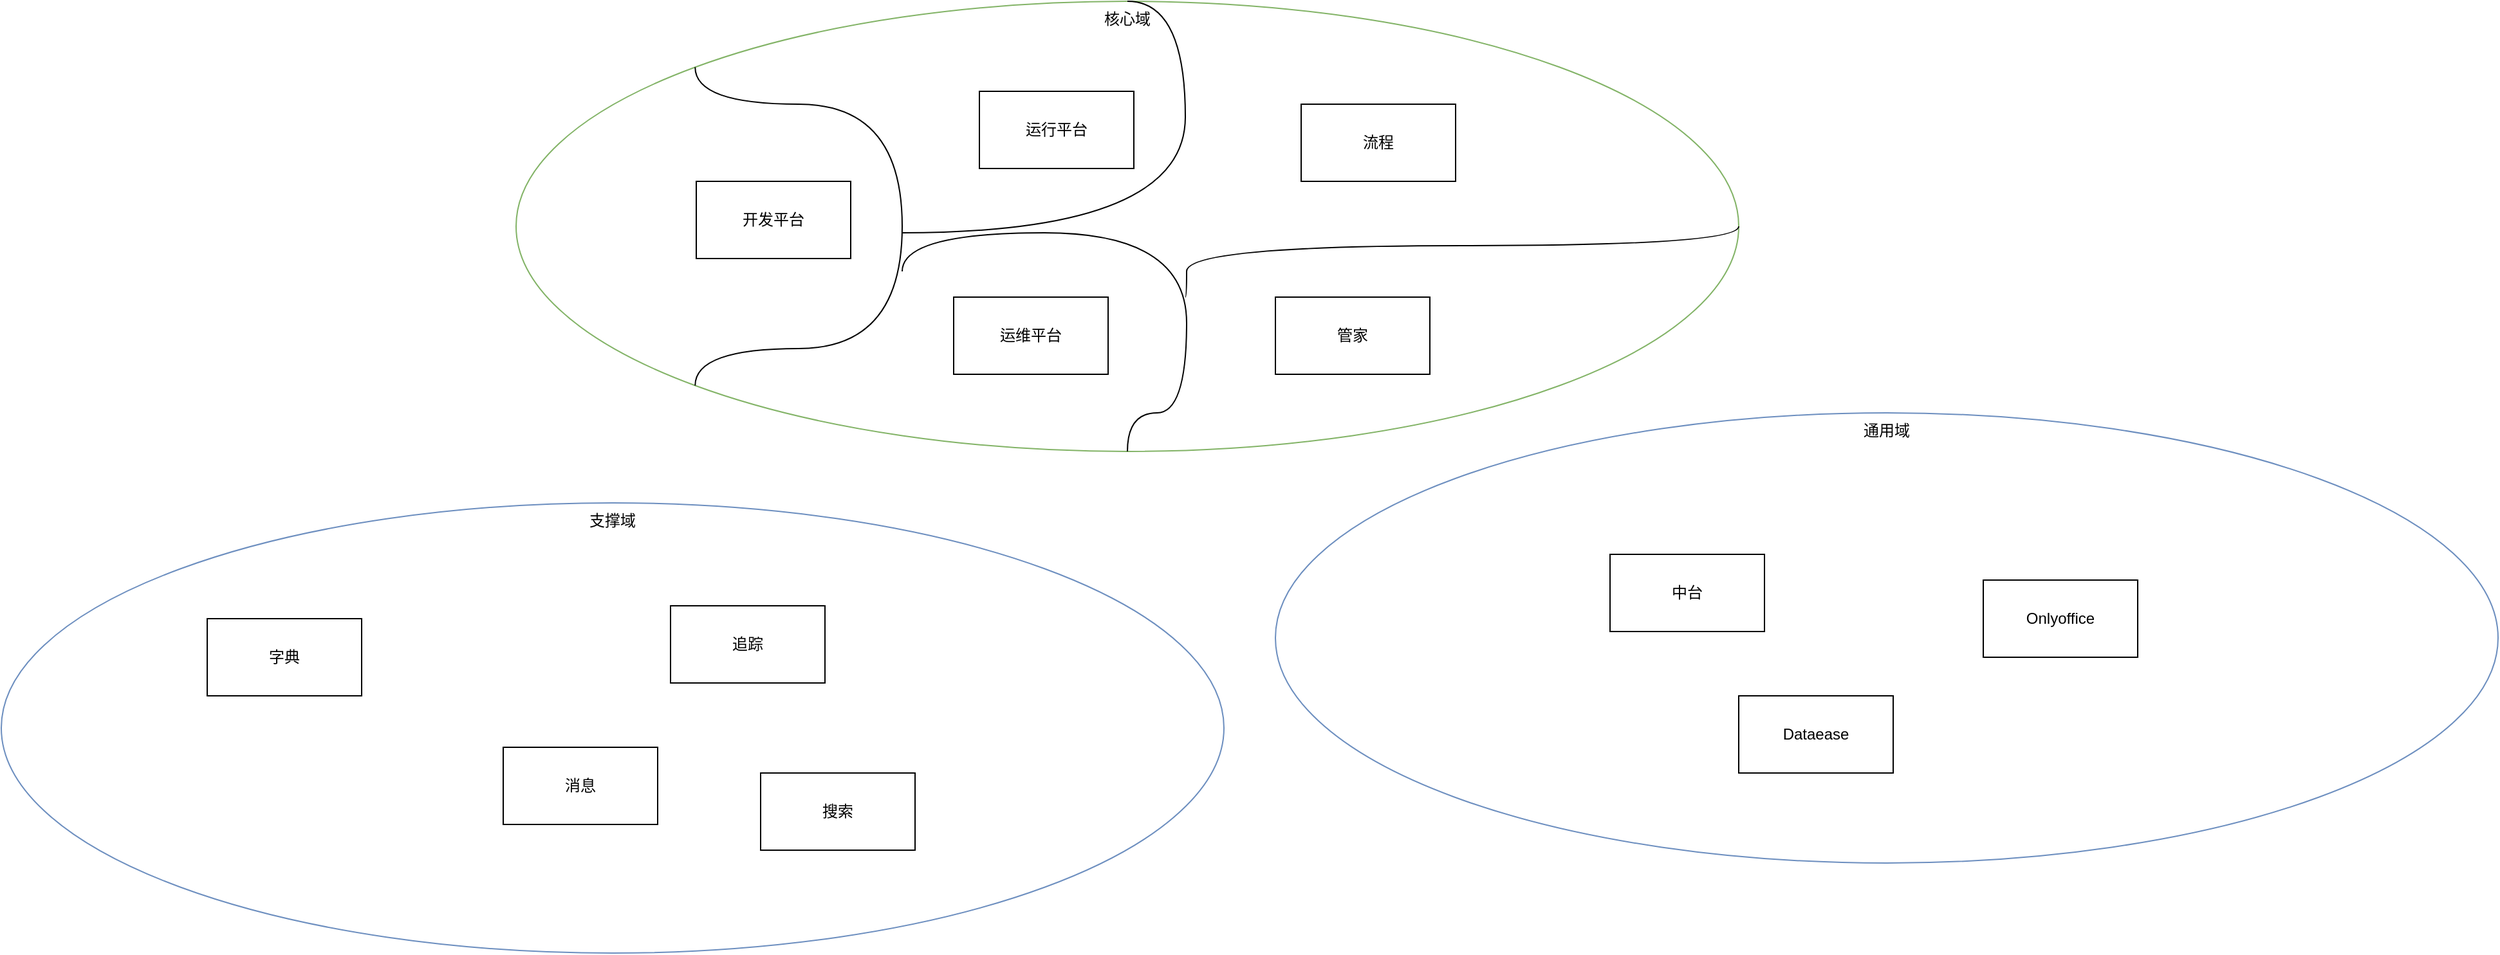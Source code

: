 <mxfile version="27.0.9">
  <diagram name="Page-1" id="UW6rt_FpUkwg98zYJ-7_">
    <mxGraphModel dx="1379" dy="959" grid="1" gridSize="10" guides="1" tooltips="1" connect="1" arrows="1" fold="1" page="1" pageScale="1" pageWidth="3300" pageHeight="4681" math="0" shadow="0">
      <root>
        <mxCell id="0" />
        <mxCell id="1" parent="0" />
        <mxCell id="TRCgqlw0FJD3P14C4py6-10" value="核心域" style="ellipse;whiteSpace=wrap;html=1;fillColor=none;strokeColor=#82b366;verticalAlign=top;movable=1;resizable=1;rotatable=1;deletable=1;editable=1;locked=0;connectable=1;" vertex="1" parent="1">
          <mxGeometry x="1500" y="350" width="950" height="350" as="geometry" />
        </mxCell>
        <mxCell id="TRCgqlw0FJD3P14C4py6-22" style="edgeStyle=orthogonalEdgeStyle;shape=connector;curved=1;rounded=0;orthogonalLoop=1;jettySize=auto;html=1;exitX=1;exitY=0.5;exitDx=0;exitDy=0;strokeColor=default;align=center;verticalAlign=middle;fontFamily=Helvetica;fontSize=11;fontColor=default;labelBackgroundColor=default;endArrow=none;endFill=1;startFill=0;" edge="1" parent="1" source="TRCgqlw0FJD3P14C4py6-10">
          <mxGeometry relative="1" as="geometry">
            <mxPoint x="2020" y="580.0" as="targetPoint" />
            <Array as="points">
              <mxPoint x="2450" y="540" />
              <mxPoint x="2021" y="540" />
              <mxPoint x="2021" y="580" />
            </Array>
          </mxGeometry>
        </mxCell>
        <mxCell id="TRCgqlw0FJD3P14C4py6-21" style="edgeStyle=orthogonalEdgeStyle;shape=connector;curved=1;rounded=0;orthogonalLoop=1;jettySize=auto;html=1;exitX=0.5;exitY=1;exitDx=0;exitDy=0;strokeColor=default;align=center;verticalAlign=middle;fontFamily=Helvetica;fontSize=11;fontColor=default;labelBackgroundColor=default;endArrow=none;endFill=1;startFill=0;" edge="1" parent="1" source="TRCgqlw0FJD3P14C4py6-10">
          <mxGeometry relative="1" as="geometry">
            <mxPoint x="1800" y="560" as="targetPoint" />
            <Array as="points">
              <mxPoint x="1975" y="670" />
              <mxPoint x="2021" y="670" />
              <mxPoint x="2021" y="530" />
            </Array>
          </mxGeometry>
        </mxCell>
        <mxCell id="TRCgqlw0FJD3P14C4py6-11" value="支撑域" style="ellipse;whiteSpace=wrap;html=1;fillColor=none;strokeColor=#6c8ebf;verticalAlign=top;" vertex="1" parent="1">
          <mxGeometry x="1100" y="740" width="950" height="350" as="geometry" />
        </mxCell>
        <mxCell id="TRCgqlw0FJD3P14C4py6-20" style="edgeStyle=orthogonalEdgeStyle;curved=1;rounded=0;orthogonalLoop=1;jettySize=auto;html=1;exitX=0.5;exitY=0;exitDx=0;exitDy=0;startArrow=none;endArrow=none;startFill=0;" edge="1" parent="1" source="TRCgqlw0FJD3P14C4py6-10">
          <mxGeometry relative="1" as="geometry">
            <mxPoint x="1800" y="530.0" as="targetPoint" />
            <Array as="points">
              <mxPoint x="2020" y="350" />
              <mxPoint x="2020" y="530" />
            </Array>
          </mxGeometry>
        </mxCell>
        <mxCell id="TRCgqlw0FJD3P14C4py6-1" value="开发平台" style="rounded=0;whiteSpace=wrap;html=1;" vertex="1" parent="1">
          <mxGeometry x="1640" y="490" width="120" height="60" as="geometry" />
        </mxCell>
        <mxCell id="TRCgqlw0FJD3P14C4py6-2" value="运行平台" style="rounded=0;whiteSpace=wrap;html=1;" vertex="1" parent="1">
          <mxGeometry x="1860" y="420" width="120" height="60" as="geometry" />
        </mxCell>
        <mxCell id="TRCgqlw0FJD3P14C4py6-3" value="流程" style="rounded=0;whiteSpace=wrap;html=1;" vertex="1" parent="1">
          <mxGeometry x="2110" y="430" width="120" height="60" as="geometry" />
        </mxCell>
        <mxCell id="TRCgqlw0FJD3P14C4py6-4" value="运维平台" style="rounded=0;whiteSpace=wrap;html=1;" vertex="1" parent="1">
          <mxGeometry x="1840" y="580" width="120" height="60" as="geometry" />
        </mxCell>
        <mxCell id="TRCgqlw0FJD3P14C4py6-5" value="管家" style="rounded=0;whiteSpace=wrap;html=1;" vertex="1" parent="1">
          <mxGeometry x="2090" y="580" width="120" height="60" as="geometry" />
        </mxCell>
        <mxCell id="TRCgqlw0FJD3P14C4py6-6" value="字典" style="rounded=0;whiteSpace=wrap;html=1;" vertex="1" parent="1">
          <mxGeometry x="1260" y="830" width="120" height="60" as="geometry" />
        </mxCell>
        <mxCell id="TRCgqlw0FJD3P14C4py6-7" value="追踪" style="rounded=0;whiteSpace=wrap;html=1;" vertex="1" parent="1">
          <mxGeometry x="1620" y="820" width="120" height="60" as="geometry" />
        </mxCell>
        <mxCell id="TRCgqlw0FJD3P14C4py6-8" value="消息" style="rounded=0;whiteSpace=wrap;html=1;" vertex="1" parent="1">
          <mxGeometry x="1490" y="930" width="120" height="60" as="geometry" />
        </mxCell>
        <mxCell id="TRCgqlw0FJD3P14C4py6-9" value="搜索" style="rounded=0;whiteSpace=wrap;html=1;" vertex="1" parent="1">
          <mxGeometry x="1690" y="950" width="120" height="60" as="geometry" />
        </mxCell>
        <mxCell id="TRCgqlw0FJD3P14C4py6-12" value="通用域" style="ellipse;whiteSpace=wrap;html=1;fillColor=none;strokeColor=#6c8ebf;verticalAlign=top;" vertex="1" parent="1">
          <mxGeometry x="2090" y="670" width="950" height="350" as="geometry" />
        </mxCell>
        <mxCell id="TRCgqlw0FJD3P14C4py6-13" value="中台" style="rounded=0;whiteSpace=wrap;html=1;" vertex="1" parent="1">
          <mxGeometry x="2350" y="780" width="120" height="60" as="geometry" />
        </mxCell>
        <mxCell id="TRCgqlw0FJD3P14C4py6-17" value="Dataease" style="rounded=0;whiteSpace=wrap;html=1;" vertex="1" parent="1">
          <mxGeometry x="2450" y="890" width="120" height="60" as="geometry" />
        </mxCell>
        <mxCell id="TRCgqlw0FJD3P14C4py6-18" value="Onlyoffice" style="rounded=0;whiteSpace=wrap;html=1;" vertex="1" parent="1">
          <mxGeometry x="2640" y="800" width="120" height="60" as="geometry" />
        </mxCell>
        <mxCell id="TRCgqlw0FJD3P14C4py6-19" style="edgeStyle=orthogonalEdgeStyle;curved=1;rounded=0;orthogonalLoop=1;jettySize=auto;html=1;exitX=0;exitY=0;exitDx=0;exitDy=0;entryX=0;entryY=1;entryDx=0;entryDy=0;endFill=1;endSize=6;endArrow=none;startFill=0;" edge="1" parent="1" source="TRCgqlw0FJD3P14C4py6-10" target="TRCgqlw0FJD3P14C4py6-10">
          <mxGeometry relative="1" as="geometry">
            <Array as="points">
              <mxPoint x="1639" y="430" />
              <mxPoint x="1800" y="430" />
              <mxPoint x="1800" y="620" />
              <mxPoint x="1639" y="620" />
            </Array>
          </mxGeometry>
        </mxCell>
      </root>
    </mxGraphModel>
  </diagram>
</mxfile>
